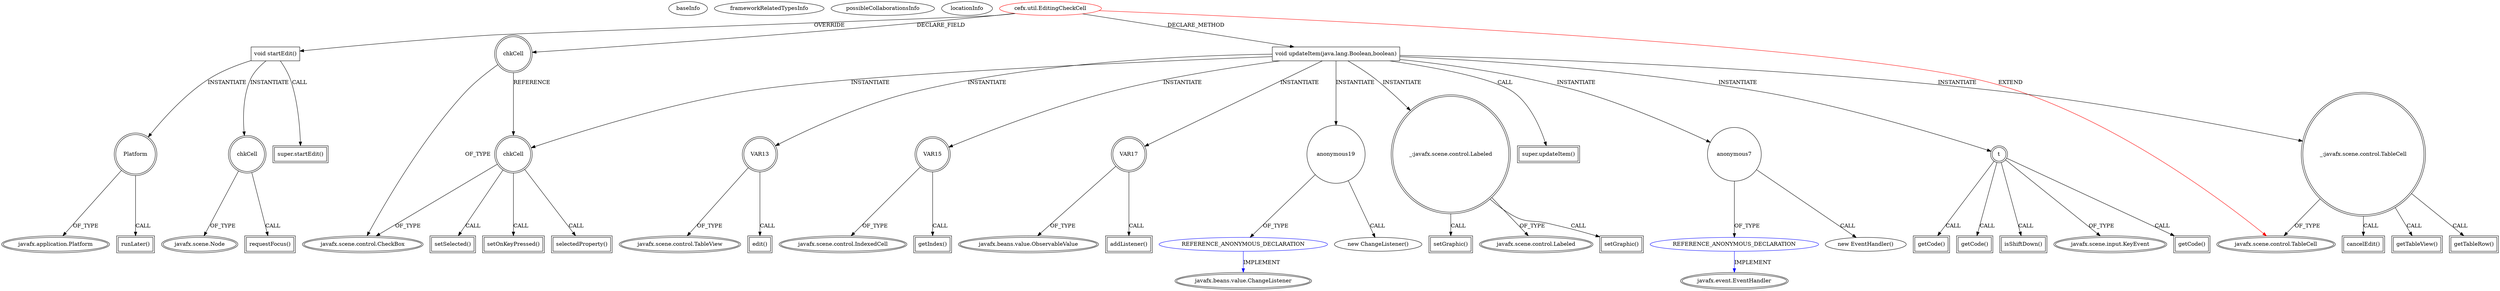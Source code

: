 digraph {
baseInfo[graphId=2173,category="extension_graph",isAnonymous=false,possibleRelation=true]
frameworkRelatedTypesInfo[0="javafx.scene.control.TableCell"]
possibleCollaborationsInfo[0="2173~CLIENT_METHOD_DECLARATION-INSTANTIATION-~javafx.scene.control.TableCell ~javafx.event.EventHandler ~false~true",1="2173~CLIENT_METHOD_DECLARATION-INSTANTIATION-~javafx.scene.control.TableCell ~javafx.beans.value.ChangeListener ~false~true"]
locationInfo[projectName="bianconejo-CEFX",filePath="/bianconejo-CEFX/CEFX-master/src/cefx/util/EditingCheckCell.java",contextSignature="EditingCheckCell",graphId="2173"]
0[label="cefx.util.EditingCheckCell",vertexType="ROOT_CLIENT_CLASS_DECLARATION",isFrameworkType=false,color=red]
1[label="javafx.scene.control.TableCell",vertexType="FRAMEWORK_CLASS_TYPE",isFrameworkType=true,peripheries=2]
2[label="chkCell",vertexType="FIELD_DECLARATION",isFrameworkType=true,peripheries=2,shape=circle]
3[label="javafx.scene.control.CheckBox",vertexType="FRAMEWORK_CLASS_TYPE",isFrameworkType=true,peripheries=2]
4[label="void startEdit()",vertexType="OVERRIDING_METHOD_DECLARATION",isFrameworkType=false,shape=box]
5[label="super.startEdit()",vertexType="SUPER_CALL",isFrameworkType=true,peripheries=2,shape=box]
6[label="Platform",vertexType="VARIABLE_EXPRESION",isFrameworkType=true,peripheries=2,shape=circle]
8[label="javafx.application.Platform",vertexType="FRAMEWORK_CLASS_TYPE",isFrameworkType=true,peripheries=2]
7[label="runLater()",vertexType="INSIDE_CALL",isFrameworkType=true,peripheries=2,shape=box]
9[label="chkCell",vertexType="VARIABLE_EXPRESION",isFrameworkType=true,peripheries=2,shape=circle]
11[label="javafx.scene.Node",vertexType="FRAMEWORK_CLASS_TYPE",isFrameworkType=true,peripheries=2]
10[label="requestFocus()",vertexType="INSIDE_CALL",isFrameworkType=true,peripheries=2,shape=box]
19[label="void updateItem(java.lang.Boolean,boolean)",vertexType="CLIENT_METHOD_DECLARATION",isFrameworkType=false,shape=box]
20[label="super.updateItem()",vertexType="SUPER_CALL",isFrameworkType=true,peripheries=2,shape=box]
21[label="chkCell",vertexType="VARIABLE_EXPRESION",isFrameworkType=true,peripheries=2,shape=circle]
22[label="setSelected()",vertexType="INSIDE_CALL",isFrameworkType=true,peripheries=2,shape=box]
24[label="_:javafx.scene.control.Labeled",vertexType="VARIABLE_EXPRESION",isFrameworkType=true,peripheries=2,shape=circle]
26[label="javafx.scene.control.Labeled",vertexType="FRAMEWORK_CLASS_TYPE",isFrameworkType=true,peripheries=2]
25[label="setGraphic()",vertexType="INSIDE_CALL",isFrameworkType=true,peripheries=2,shape=box]
28[label="setOnKeyPressed()",vertexType="INSIDE_CALL",isFrameworkType=true,peripheries=2,shape=box]
30[label="anonymous7",vertexType="VARIABLE_EXPRESION",isFrameworkType=false,shape=circle]
31[label="REFERENCE_ANONYMOUS_DECLARATION",vertexType="REFERENCE_ANONYMOUS_DECLARATION",isFrameworkType=false,color=blue]
32[label="javafx.event.EventHandler",vertexType="FRAMEWORK_INTERFACE_TYPE",isFrameworkType=true,peripheries=2]
29[label="new EventHandler()",vertexType="CONSTRUCTOR_CALL",isFrameworkType=false]
33[label="t",vertexType="VARIABLE_EXPRESION",isFrameworkType=true,peripheries=2,shape=circle]
35[label="javafx.scene.input.KeyEvent",vertexType="FRAMEWORK_CLASS_TYPE",isFrameworkType=true,peripheries=2]
34[label="getCode()",vertexType="INSIDE_CALL",isFrameworkType=true,peripheries=2,shape=box]
37[label="getCode()",vertexType="INSIDE_CALL",isFrameworkType=true,peripheries=2,shape=box]
38[label="_:javafx.scene.control.TableCell",vertexType="VARIABLE_EXPRESION",isFrameworkType=true,peripheries=2,shape=circle]
39[label="cancelEdit()",vertexType="INSIDE_CALL",isFrameworkType=true,peripheries=2,shape=box]
42[label="getCode()",vertexType="INSIDE_CALL",isFrameworkType=true,peripheries=2,shape=box]
44[label="isShiftDown()",vertexType="INSIDE_CALL",isFrameworkType=true,peripheries=2,shape=box]
45[label="VAR13",vertexType="VARIABLE_EXPRESION",isFrameworkType=true,peripheries=2,shape=circle]
47[label="javafx.scene.control.TableView",vertexType="FRAMEWORK_CLASS_TYPE",isFrameworkType=true,peripheries=2]
46[label="edit()",vertexType="INSIDE_CALL",isFrameworkType=true,peripheries=2,shape=box]
49[label="getTableView()",vertexType="INSIDE_CALL",isFrameworkType=true,peripheries=2,shape=box]
50[label="VAR15",vertexType="VARIABLE_EXPRESION",isFrameworkType=true,peripheries=2,shape=circle]
52[label="javafx.scene.control.IndexedCell",vertexType="FRAMEWORK_CLASS_TYPE",isFrameworkType=true,peripheries=2]
51[label="getIndex()",vertexType="INSIDE_CALL",isFrameworkType=true,peripheries=2,shape=box]
54[label="getTableRow()",vertexType="INSIDE_CALL",isFrameworkType=true,peripheries=2,shape=box]
55[label="VAR17",vertexType="VARIABLE_EXPRESION",isFrameworkType=true,peripheries=2,shape=circle]
57[label="javafx.beans.value.ObservableValue",vertexType="FRAMEWORK_INTERFACE_TYPE",isFrameworkType=true,peripheries=2]
56[label="addListener()",vertexType="INSIDE_CALL",isFrameworkType=true,peripheries=2,shape=box]
59[label="selectedProperty()",vertexType="INSIDE_CALL",isFrameworkType=true,peripheries=2,shape=box]
61[label="anonymous19",vertexType="VARIABLE_EXPRESION",isFrameworkType=false,shape=circle]
62[label="REFERENCE_ANONYMOUS_DECLARATION",vertexType="REFERENCE_ANONYMOUS_DECLARATION",isFrameworkType=false,color=blue]
63[label="javafx.beans.value.ChangeListener",vertexType="FRAMEWORK_INTERFACE_TYPE",isFrameworkType=true,peripheries=2]
60[label="new ChangeListener()",vertexType="CONSTRUCTOR_CALL",isFrameworkType=false]
65[label="setGraphic()",vertexType="INSIDE_CALL",isFrameworkType=true,peripheries=2,shape=box]
0->1[label="EXTEND",color=red]
0->2[label="DECLARE_FIELD"]
2->3[label="OF_TYPE"]
0->4[label="OVERRIDE"]
4->5[label="CALL"]
4->6[label="INSTANTIATE"]
6->8[label="OF_TYPE"]
6->7[label="CALL"]
4->9[label="INSTANTIATE"]
9->11[label="OF_TYPE"]
9->10[label="CALL"]
0->19[label="DECLARE_METHOD"]
19->20[label="CALL"]
19->21[label="INSTANTIATE"]
2->21[label="REFERENCE"]
21->3[label="OF_TYPE"]
21->22[label="CALL"]
19->24[label="INSTANTIATE"]
24->26[label="OF_TYPE"]
24->25[label="CALL"]
21->28[label="CALL"]
19->30[label="INSTANTIATE"]
31->32[label="IMPLEMENT",color=blue]
30->31[label="OF_TYPE"]
30->29[label="CALL"]
19->33[label="INSTANTIATE"]
33->35[label="OF_TYPE"]
33->34[label="CALL"]
33->37[label="CALL"]
19->38[label="INSTANTIATE"]
38->1[label="OF_TYPE"]
38->39[label="CALL"]
33->42[label="CALL"]
33->44[label="CALL"]
19->45[label="INSTANTIATE"]
45->47[label="OF_TYPE"]
45->46[label="CALL"]
38->49[label="CALL"]
19->50[label="INSTANTIATE"]
50->52[label="OF_TYPE"]
50->51[label="CALL"]
38->54[label="CALL"]
19->55[label="INSTANTIATE"]
55->57[label="OF_TYPE"]
55->56[label="CALL"]
21->59[label="CALL"]
19->61[label="INSTANTIATE"]
62->63[label="IMPLEMENT",color=blue]
61->62[label="OF_TYPE"]
61->60[label="CALL"]
24->65[label="CALL"]
}
